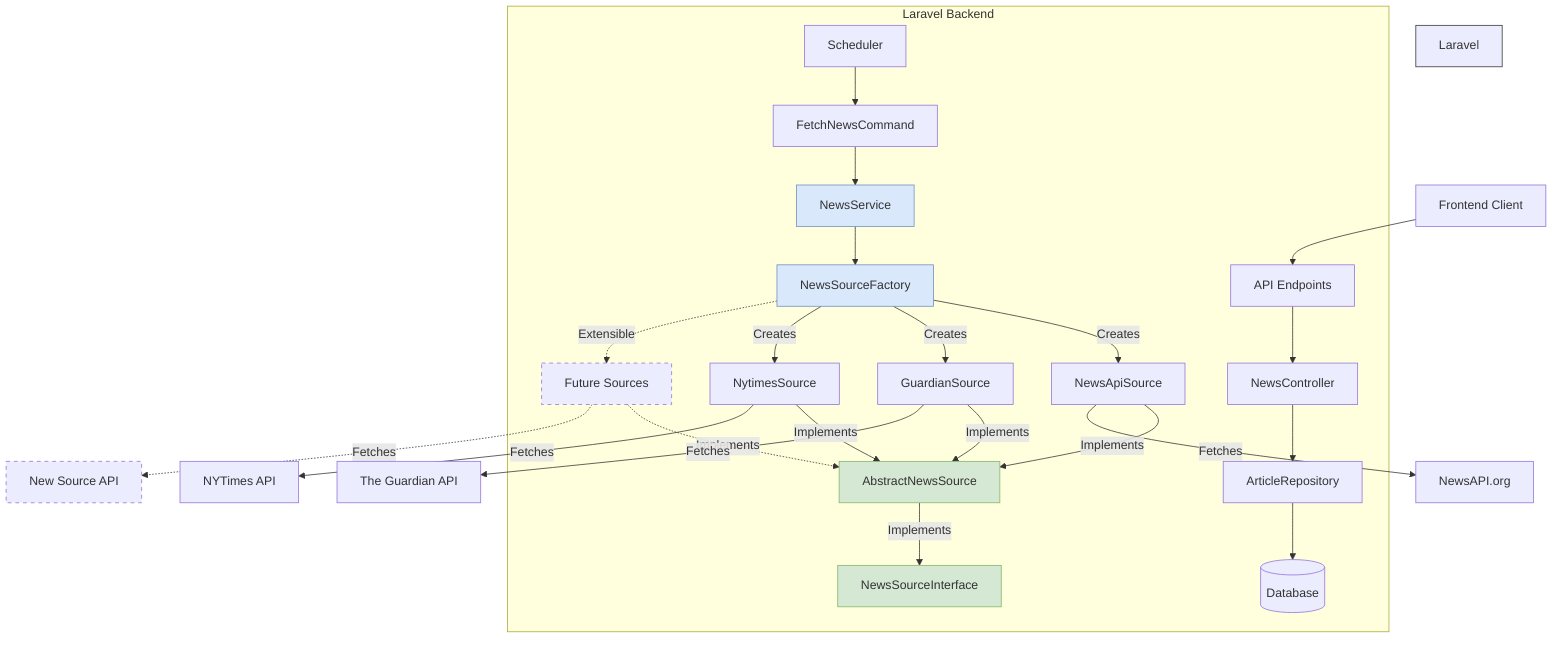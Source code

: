 graph TD
    Client[Frontend Client] --> API[API Endpoints]

    subgraph Laravel Backend
        API --> Controller[NewsController]
        Controller --> Repository[ArticleRepository]
        Repository --> DB[(Database)]

        Scheduler[Scheduler] --> Command[FetchNewsCommand]
        Command --> NewsService[NewsService]
        NewsService --> SourceFactory[NewsSourceFactory]

        SourceFactory --> |Creates| Source1[NewsApiSource]
        SourceFactory --> |Creates| Source2[GuardianSource]
        SourceFactory --> |Creates| Source3[NytimesSource]
        SourceFactory -.-> |Extensible| Source4[Future Sources]

        Source1 --> |Implements| AbstractSource[AbstractNewsSource]
        Source2 --> |Implements| AbstractSource
        Source3 --> |Implements| AbstractSource
        Source4 -.-> |Implements| AbstractSource

        AbstractSource --> |Implements| Interface[NewsSourceInterface]
    end

    Source1 --> |Fetches| NewsAPI[NewsAPI.org]
    Source2 --> |Fetches| Guardian[The Guardian API]
    Source3 --> |Fetches| NYTimes[NYTimes API]
    Source4 -.-> |Fetches| NewSource[New Source API]

    style Laravel Backend fill:#f9f9f9,stroke:#333,stroke-width:1px
    style AbstractSource fill:#d5e8d4,stroke:#82b366
    style Interface fill:#d5e8d4,stroke:#82b366
    style SourceFactory fill:#dae8fc,stroke:#6c8ebf
    style NewsService fill:#dae8fc,stroke:#6c8ebf
    style Source4 stroke-dasharray: 5 5
    style NewSource stroke-dasharray: 5 5